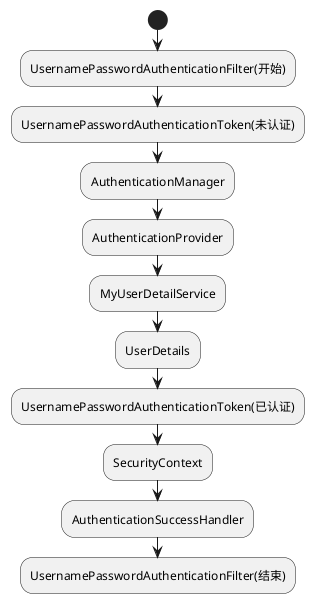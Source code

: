 @startuml
'https://plantuml.com/activity-diagram-beta

start
:UsernamePasswordAuthenticationFilter(开始);
:UsernamePasswordAuthenticationToken(未认证);
:AuthenticationManager;
:AuthenticationProvider;
:MyUserDetailService;
:UserDetails;
:UsernamePasswordAuthenticationToken(已认证);
:SecurityContext;
:AuthenticationSuccessHandler;
:UsernamePasswordAuthenticationFilter(结束);


@enduml
